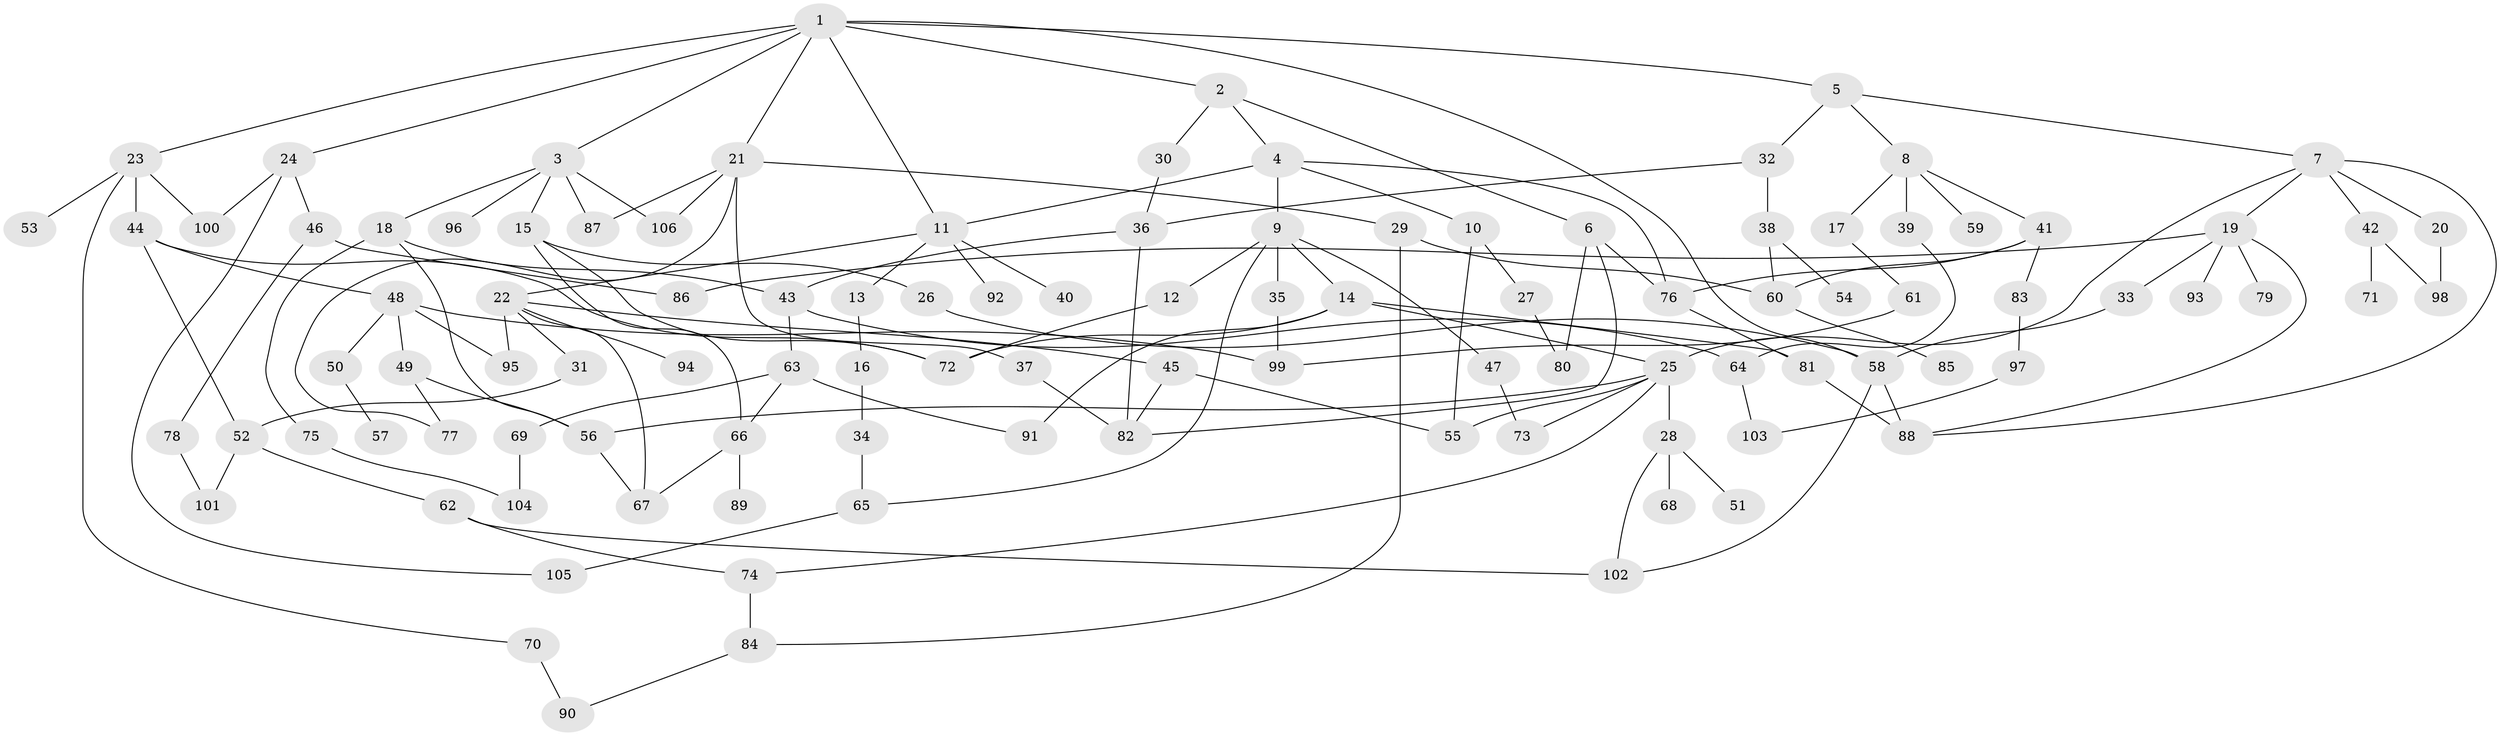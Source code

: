 // Generated by graph-tools (version 1.1) at 2025/13/03/09/25 04:13:22]
// undirected, 106 vertices, 156 edges
graph export_dot {
graph [start="1"]
  node [color=gray90,style=filled];
  1;
  2;
  3;
  4;
  5;
  6;
  7;
  8;
  9;
  10;
  11;
  12;
  13;
  14;
  15;
  16;
  17;
  18;
  19;
  20;
  21;
  22;
  23;
  24;
  25;
  26;
  27;
  28;
  29;
  30;
  31;
  32;
  33;
  34;
  35;
  36;
  37;
  38;
  39;
  40;
  41;
  42;
  43;
  44;
  45;
  46;
  47;
  48;
  49;
  50;
  51;
  52;
  53;
  54;
  55;
  56;
  57;
  58;
  59;
  60;
  61;
  62;
  63;
  64;
  65;
  66;
  67;
  68;
  69;
  70;
  71;
  72;
  73;
  74;
  75;
  76;
  77;
  78;
  79;
  80;
  81;
  82;
  83;
  84;
  85;
  86;
  87;
  88;
  89;
  90;
  91;
  92;
  93;
  94;
  95;
  96;
  97;
  98;
  99;
  100;
  101;
  102;
  103;
  104;
  105;
  106;
  1 -- 2;
  1 -- 3;
  1 -- 5;
  1 -- 21;
  1 -- 23;
  1 -- 24;
  1 -- 11;
  1 -- 58;
  2 -- 4;
  2 -- 6;
  2 -- 30;
  3 -- 15;
  3 -- 18;
  3 -- 87;
  3 -- 96;
  3 -- 106;
  4 -- 9;
  4 -- 10;
  4 -- 11;
  4 -- 76;
  5 -- 7;
  5 -- 8;
  5 -- 32;
  6 -- 76;
  6 -- 82;
  6 -- 80;
  7 -- 19;
  7 -- 20;
  7 -- 25;
  7 -- 42;
  7 -- 88;
  8 -- 17;
  8 -- 39;
  8 -- 41;
  8 -- 59;
  9 -- 12;
  9 -- 14;
  9 -- 35;
  9 -- 47;
  9 -- 65;
  10 -- 27;
  10 -- 55;
  11 -- 13;
  11 -- 22;
  11 -- 40;
  11 -- 92;
  12 -- 72;
  13 -- 16;
  14 -- 72;
  14 -- 81;
  14 -- 91;
  14 -- 25;
  15 -- 26;
  15 -- 66;
  15 -- 72;
  16 -- 34;
  17 -- 61;
  18 -- 43;
  18 -- 75;
  18 -- 56;
  19 -- 33;
  19 -- 79;
  19 -- 93;
  19 -- 88;
  19 -- 86;
  20 -- 98;
  21 -- 29;
  21 -- 37;
  21 -- 106;
  21 -- 77;
  21 -- 87;
  22 -- 31;
  22 -- 45;
  22 -- 94;
  22 -- 95;
  22 -- 67;
  23 -- 44;
  23 -- 53;
  23 -- 70;
  23 -- 100;
  24 -- 46;
  24 -- 100;
  24 -- 105;
  25 -- 28;
  25 -- 56;
  25 -- 73;
  25 -- 74;
  25 -- 55;
  26 -- 58;
  27 -- 80;
  28 -- 51;
  28 -- 68;
  28 -- 102;
  29 -- 84;
  29 -- 60;
  30 -- 36;
  31 -- 52;
  32 -- 36;
  32 -- 38;
  33 -- 58;
  34 -- 65;
  35 -- 99;
  36 -- 82;
  36 -- 43;
  37 -- 82;
  38 -- 54;
  38 -- 60;
  39 -- 64;
  41 -- 83;
  41 -- 60;
  41 -- 76;
  42 -- 71;
  42 -- 98;
  43 -- 63;
  43 -- 64;
  44 -- 48;
  44 -- 72;
  44 -- 52;
  45 -- 82;
  45 -- 55;
  46 -- 78;
  46 -- 86;
  47 -- 73;
  48 -- 49;
  48 -- 50;
  48 -- 99;
  48 -- 95;
  49 -- 77;
  49 -- 56;
  50 -- 57;
  52 -- 62;
  52 -- 101;
  56 -- 67;
  58 -- 88;
  58 -- 102;
  60 -- 85;
  61 -- 99;
  62 -- 74;
  62 -- 102;
  63 -- 69;
  63 -- 91;
  63 -- 66;
  64 -- 103;
  65 -- 105;
  66 -- 89;
  66 -- 67;
  69 -- 104;
  70 -- 90;
  74 -- 84;
  75 -- 104;
  76 -- 81;
  78 -- 101;
  81 -- 88;
  83 -- 97;
  84 -- 90;
  97 -- 103;
}
